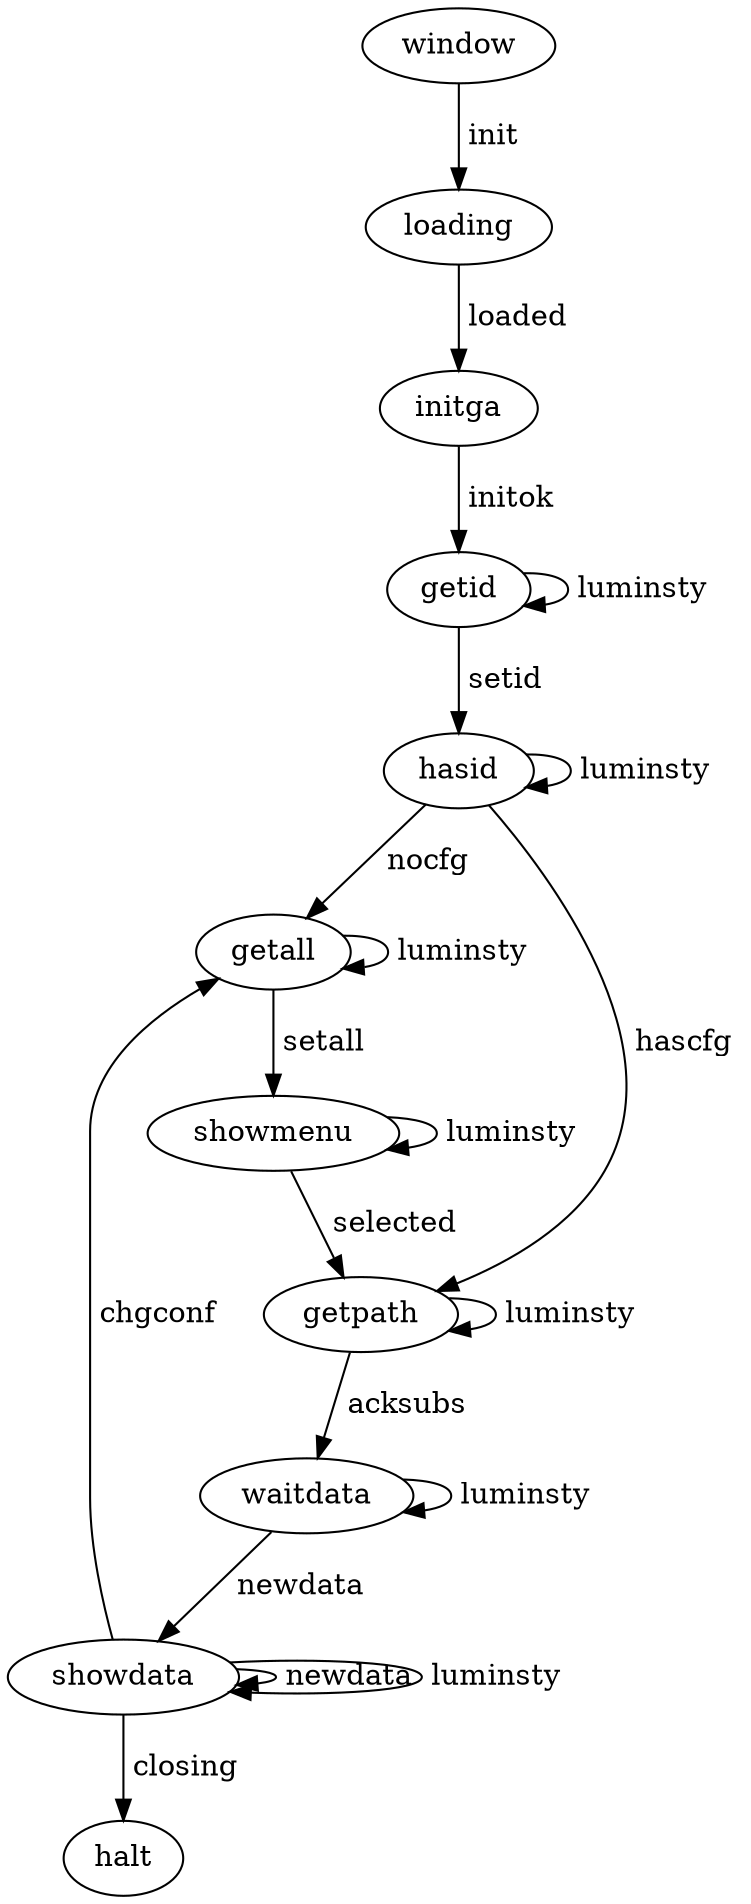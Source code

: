 digraph "fsm" {
  "window";
  "loading";
  "initga";
  "getid";
  "hasid";
  "getall";
  "getpath";
  "showmenu";
  "waitdata";
  "showdata";
  "halt";
  "window" -> "loading" [ label=" init " ];
  "loading" -> "initga" [ label=" loaded " ];
  "initga" -> "getid" [ label=" initok " ];
  "getid" -> "hasid" [ label=" setid " ];
  "hasid" -> "getall" [ label=" nocfg " ];
  "hasid" -> "getpath" [ label=" hascfg " ];
  "getall" -> "showmenu" [ label=" setall " ];
  "showmenu" -> "getpath" [ label=" selected " ];
  "getpath" -> "waitdata" [ label=" acksubs " ];
  "waitdata" -> "showdata" [ label=" newdata " ];
  "showdata" -> "showdata" [ label=" newdata " ];
  "showdata" -> "getall" [ label=" chgconf " ];
  "getid" -> "getid" [ label=" luminsty " ];
  "hasid" -> "hasid" [ label=" luminsty " ];
  "getpath" -> "getpath" [ label=" luminsty " ];
  "waitdata" -> "waitdata" [ label=" luminsty " ];
  "getall" -> "getall" [ label=" luminsty " ];
  "showmenu" -> "showmenu" [ label=" luminsty " ];
  "showdata" -> "showdata" [ label=" luminsty " ];
  "showdata" -> "halt" [ label=" closing " ];
}